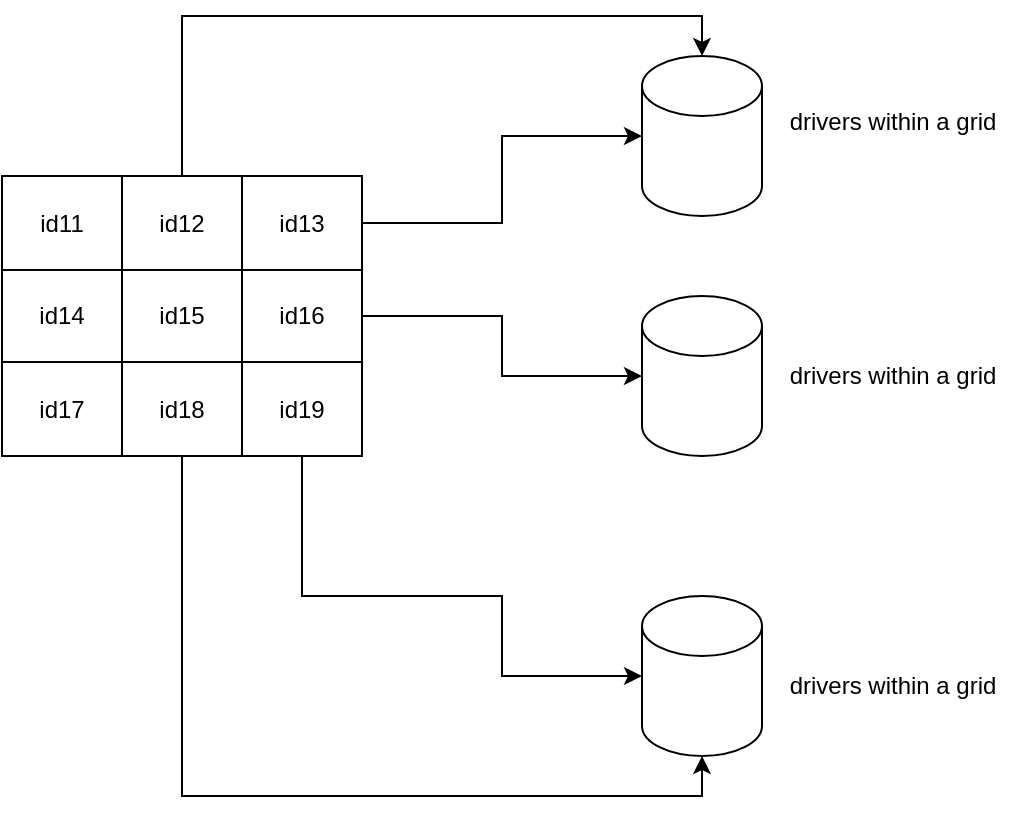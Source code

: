 <mxfile version="21.6.9" type="device">
  <diagram id="SWg9KB9dNT7n6RGxmDI8" name="Page-1">
    <mxGraphModel dx="1032" dy="1166" grid="1" gridSize="10" guides="1" tooltips="1" connect="1" arrows="1" fold="1" page="1" pageScale="1" pageWidth="850" pageHeight="1100" math="0" shadow="0">
      <root>
        <mxCell id="0" />
        <mxCell id="1" parent="0" />
        <mxCell id="4mjPrOI8YxpS2KgesUWJ-39" style="edgeStyle=orthogonalEdgeStyle;rounded=0;orthogonalLoop=1;jettySize=auto;html=1;entryX=0;entryY=0.5;entryDx=0;entryDy=0;entryPerimeter=0;" parent="1" edge="1">
          <mxGeometry relative="1" as="geometry">
            <mxPoint x="590" y="200" as="sourcePoint" />
          </mxGeometry>
        </mxCell>
        <mxCell id="4mjPrOI8YxpS2KgesUWJ-44" style="edgeStyle=orthogonalEdgeStyle;rounded=0;orthogonalLoop=1;jettySize=auto;html=1;entryX=0.5;entryY=1;entryDx=0;entryDy=0;entryPerimeter=0;" parent="1" edge="1">
          <mxGeometry relative="1" as="geometry">
            <mxPoint x="530" y="80" as="targetPoint" />
          </mxGeometry>
        </mxCell>
        <mxCell id="_X8y6YY6oWvSZOF0XtOv-1" value="" style="childLayout=tableLayout;recursiveResize=0;shadow=0;fillColor=none;" vertex="1" parent="1">
          <mxGeometry x="340" y="520" width="180" height="140" as="geometry" />
        </mxCell>
        <mxCell id="_X8y6YY6oWvSZOF0XtOv-2" value="" style="shape=tableRow;horizontal=0;startSize=0;swimlaneHead=0;swimlaneBody=0;top=0;left=0;bottom=0;right=0;dropTarget=0;collapsible=0;recursiveResize=0;expand=0;fontStyle=0;fillColor=none;strokeColor=inherit;" vertex="1" parent="_X8y6YY6oWvSZOF0XtOv-1">
          <mxGeometry width="180" height="47" as="geometry" />
        </mxCell>
        <mxCell id="_X8y6YY6oWvSZOF0XtOv-3" value="id11" style="connectable=0;recursiveResize=0;strokeColor=inherit;fillColor=none;align=center;whiteSpace=wrap;html=1;" vertex="1" parent="_X8y6YY6oWvSZOF0XtOv-2">
          <mxGeometry width="60" height="47" as="geometry">
            <mxRectangle width="60" height="47" as="alternateBounds" />
          </mxGeometry>
        </mxCell>
        <mxCell id="_X8y6YY6oWvSZOF0XtOv-4" value="id12" style="connectable=0;recursiveResize=0;strokeColor=inherit;fillColor=none;align=center;whiteSpace=wrap;html=1;" vertex="1" parent="_X8y6YY6oWvSZOF0XtOv-2">
          <mxGeometry x="60" width="60" height="47" as="geometry">
            <mxRectangle width="60" height="47" as="alternateBounds" />
          </mxGeometry>
        </mxCell>
        <mxCell id="_X8y6YY6oWvSZOF0XtOv-5" value="id13" style="connectable=0;recursiveResize=0;strokeColor=inherit;fillColor=none;align=center;whiteSpace=wrap;html=1;" vertex="1" parent="_X8y6YY6oWvSZOF0XtOv-2">
          <mxGeometry x="120" width="60" height="47" as="geometry">
            <mxRectangle width="60" height="47" as="alternateBounds" />
          </mxGeometry>
        </mxCell>
        <mxCell id="_X8y6YY6oWvSZOF0XtOv-6" style="shape=tableRow;horizontal=0;startSize=0;swimlaneHead=0;swimlaneBody=0;top=0;left=0;bottom=0;right=0;dropTarget=0;collapsible=0;recursiveResize=0;expand=0;fontStyle=0;fillColor=none;strokeColor=inherit;" vertex="1" parent="_X8y6YY6oWvSZOF0XtOv-1">
          <mxGeometry y="47" width="180" height="46" as="geometry" />
        </mxCell>
        <mxCell id="_X8y6YY6oWvSZOF0XtOv-7" value="id14" style="connectable=0;recursiveResize=0;strokeColor=inherit;fillColor=none;align=center;whiteSpace=wrap;html=1;" vertex="1" parent="_X8y6YY6oWvSZOF0XtOv-6">
          <mxGeometry width="60" height="46" as="geometry">
            <mxRectangle width="60" height="46" as="alternateBounds" />
          </mxGeometry>
        </mxCell>
        <mxCell id="_X8y6YY6oWvSZOF0XtOv-8" value="id15" style="connectable=0;recursiveResize=0;strokeColor=inherit;fillColor=none;align=center;whiteSpace=wrap;html=1;" vertex="1" parent="_X8y6YY6oWvSZOF0XtOv-6">
          <mxGeometry x="60" width="60" height="46" as="geometry">
            <mxRectangle width="60" height="46" as="alternateBounds" />
          </mxGeometry>
        </mxCell>
        <mxCell id="_X8y6YY6oWvSZOF0XtOv-9" value="id16" style="connectable=0;recursiveResize=0;strokeColor=inherit;fillColor=none;align=center;whiteSpace=wrap;html=1;" vertex="1" parent="_X8y6YY6oWvSZOF0XtOv-6">
          <mxGeometry x="120" width="60" height="46" as="geometry">
            <mxRectangle width="60" height="46" as="alternateBounds" />
          </mxGeometry>
        </mxCell>
        <mxCell id="_X8y6YY6oWvSZOF0XtOv-10" style="shape=tableRow;horizontal=0;startSize=0;swimlaneHead=0;swimlaneBody=0;top=0;left=0;bottom=0;right=0;dropTarget=0;collapsible=0;recursiveResize=0;expand=0;fontStyle=0;fillColor=none;strokeColor=inherit;" vertex="1" parent="_X8y6YY6oWvSZOF0XtOv-1">
          <mxGeometry y="93" width="180" height="47" as="geometry" />
        </mxCell>
        <mxCell id="_X8y6YY6oWvSZOF0XtOv-11" value="id17" style="connectable=0;recursiveResize=0;strokeColor=inherit;fillColor=none;align=center;whiteSpace=wrap;html=1;" vertex="1" parent="_X8y6YY6oWvSZOF0XtOv-10">
          <mxGeometry width="60" height="47" as="geometry">
            <mxRectangle width="60" height="47" as="alternateBounds" />
          </mxGeometry>
        </mxCell>
        <mxCell id="_X8y6YY6oWvSZOF0XtOv-12" value="id18" style="connectable=0;recursiveResize=0;strokeColor=inherit;fillColor=none;align=center;whiteSpace=wrap;html=1;" vertex="1" parent="_X8y6YY6oWvSZOF0XtOv-10">
          <mxGeometry x="60" width="60" height="47" as="geometry">
            <mxRectangle width="60" height="47" as="alternateBounds" />
          </mxGeometry>
        </mxCell>
        <mxCell id="_X8y6YY6oWvSZOF0XtOv-13" value="id19" style="connectable=0;recursiveResize=0;strokeColor=inherit;fillColor=none;align=center;whiteSpace=wrap;html=1;" vertex="1" parent="_X8y6YY6oWvSZOF0XtOv-10">
          <mxGeometry x="120" width="60" height="47" as="geometry">
            <mxRectangle width="60" height="47" as="alternateBounds" />
          </mxGeometry>
        </mxCell>
        <mxCell id="_X8y6YY6oWvSZOF0XtOv-15" value="" style="shape=cylinder3;whiteSpace=wrap;html=1;boundedLbl=1;backgroundOutline=1;size=15;" vertex="1" parent="1">
          <mxGeometry x="660" y="460" width="60" height="80" as="geometry" />
        </mxCell>
        <mxCell id="_X8y6YY6oWvSZOF0XtOv-16" value="" style="shape=cylinder3;whiteSpace=wrap;html=1;boundedLbl=1;backgroundOutline=1;size=15;" vertex="1" parent="1">
          <mxGeometry x="660" y="580" width="60" height="80" as="geometry" />
        </mxCell>
        <mxCell id="_X8y6YY6oWvSZOF0XtOv-17" value="" style="shape=cylinder3;whiteSpace=wrap;html=1;boundedLbl=1;backgroundOutline=1;size=15;" vertex="1" parent="1">
          <mxGeometry x="660" y="730" width="60" height="80" as="geometry" />
        </mxCell>
        <mxCell id="_X8y6YY6oWvSZOF0XtOv-18" style="edgeStyle=orthogonalEdgeStyle;rounded=0;orthogonalLoop=1;jettySize=auto;html=1;entryX=0;entryY=0.5;entryDx=0;entryDy=0;entryPerimeter=0;" edge="1" parent="1" source="_X8y6YY6oWvSZOF0XtOv-10" target="_X8y6YY6oWvSZOF0XtOv-17">
          <mxGeometry relative="1" as="geometry">
            <Array as="points">
              <mxPoint x="490" y="730" />
              <mxPoint x="590" y="730" />
              <mxPoint x="590" y="770" />
            </Array>
          </mxGeometry>
        </mxCell>
        <mxCell id="_X8y6YY6oWvSZOF0XtOv-19" style="edgeStyle=orthogonalEdgeStyle;rounded=0;orthogonalLoop=1;jettySize=auto;html=1;entryX=0;entryY=0.5;entryDx=0;entryDy=0;entryPerimeter=0;" edge="1" parent="1" source="_X8y6YY6oWvSZOF0XtOv-6" target="_X8y6YY6oWvSZOF0XtOv-16">
          <mxGeometry relative="1" as="geometry" />
        </mxCell>
        <mxCell id="_X8y6YY6oWvSZOF0XtOv-20" style="edgeStyle=orthogonalEdgeStyle;rounded=0;orthogonalLoop=1;jettySize=auto;html=1;entryX=0;entryY=0.5;entryDx=0;entryDy=0;entryPerimeter=0;" edge="1" parent="1" source="_X8y6YY6oWvSZOF0XtOv-2" target="_X8y6YY6oWvSZOF0XtOv-15">
          <mxGeometry relative="1" as="geometry" />
        </mxCell>
        <mxCell id="_X8y6YY6oWvSZOF0XtOv-21" style="edgeStyle=orthogonalEdgeStyle;rounded=0;orthogonalLoop=1;jettySize=auto;html=1;exitX=0.5;exitY=0;exitDx=0;exitDy=0;entryX=0.5;entryY=0;entryDx=0;entryDy=0;entryPerimeter=0;" edge="1" parent="1" source="_X8y6YY6oWvSZOF0XtOv-2" target="_X8y6YY6oWvSZOF0XtOv-15">
          <mxGeometry relative="1" as="geometry" />
        </mxCell>
        <mxCell id="_X8y6YY6oWvSZOF0XtOv-22" style="edgeStyle=orthogonalEdgeStyle;rounded=0;orthogonalLoop=1;jettySize=auto;html=1;entryX=0.5;entryY=1;entryDx=0;entryDy=0;entryPerimeter=0;exitX=0.5;exitY=1;exitDx=0;exitDy=0;" edge="1" parent="1" source="_X8y6YY6oWvSZOF0XtOv-10" target="_X8y6YY6oWvSZOF0XtOv-17">
          <mxGeometry relative="1" as="geometry" />
        </mxCell>
        <mxCell id="_X8y6YY6oWvSZOF0XtOv-23" value="drivers within a grid" style="text;html=1;align=center;verticalAlign=middle;resizable=0;points=[];autosize=1;strokeColor=none;fillColor=none;" vertex="1" parent="1">
          <mxGeometry x="720" y="478" width="130" height="30" as="geometry" />
        </mxCell>
        <mxCell id="_X8y6YY6oWvSZOF0XtOv-24" value="drivers within a grid" style="text;html=1;align=center;verticalAlign=middle;resizable=0;points=[];autosize=1;strokeColor=none;fillColor=none;" vertex="1" parent="1">
          <mxGeometry x="720" y="605" width="130" height="30" as="geometry" />
        </mxCell>
        <mxCell id="_X8y6YY6oWvSZOF0XtOv-25" value="drivers within a grid" style="text;html=1;align=center;verticalAlign=middle;resizable=0;points=[];autosize=1;strokeColor=none;fillColor=none;" vertex="1" parent="1">
          <mxGeometry x="720" y="760" width="130" height="30" as="geometry" />
        </mxCell>
      </root>
    </mxGraphModel>
  </diagram>
</mxfile>
